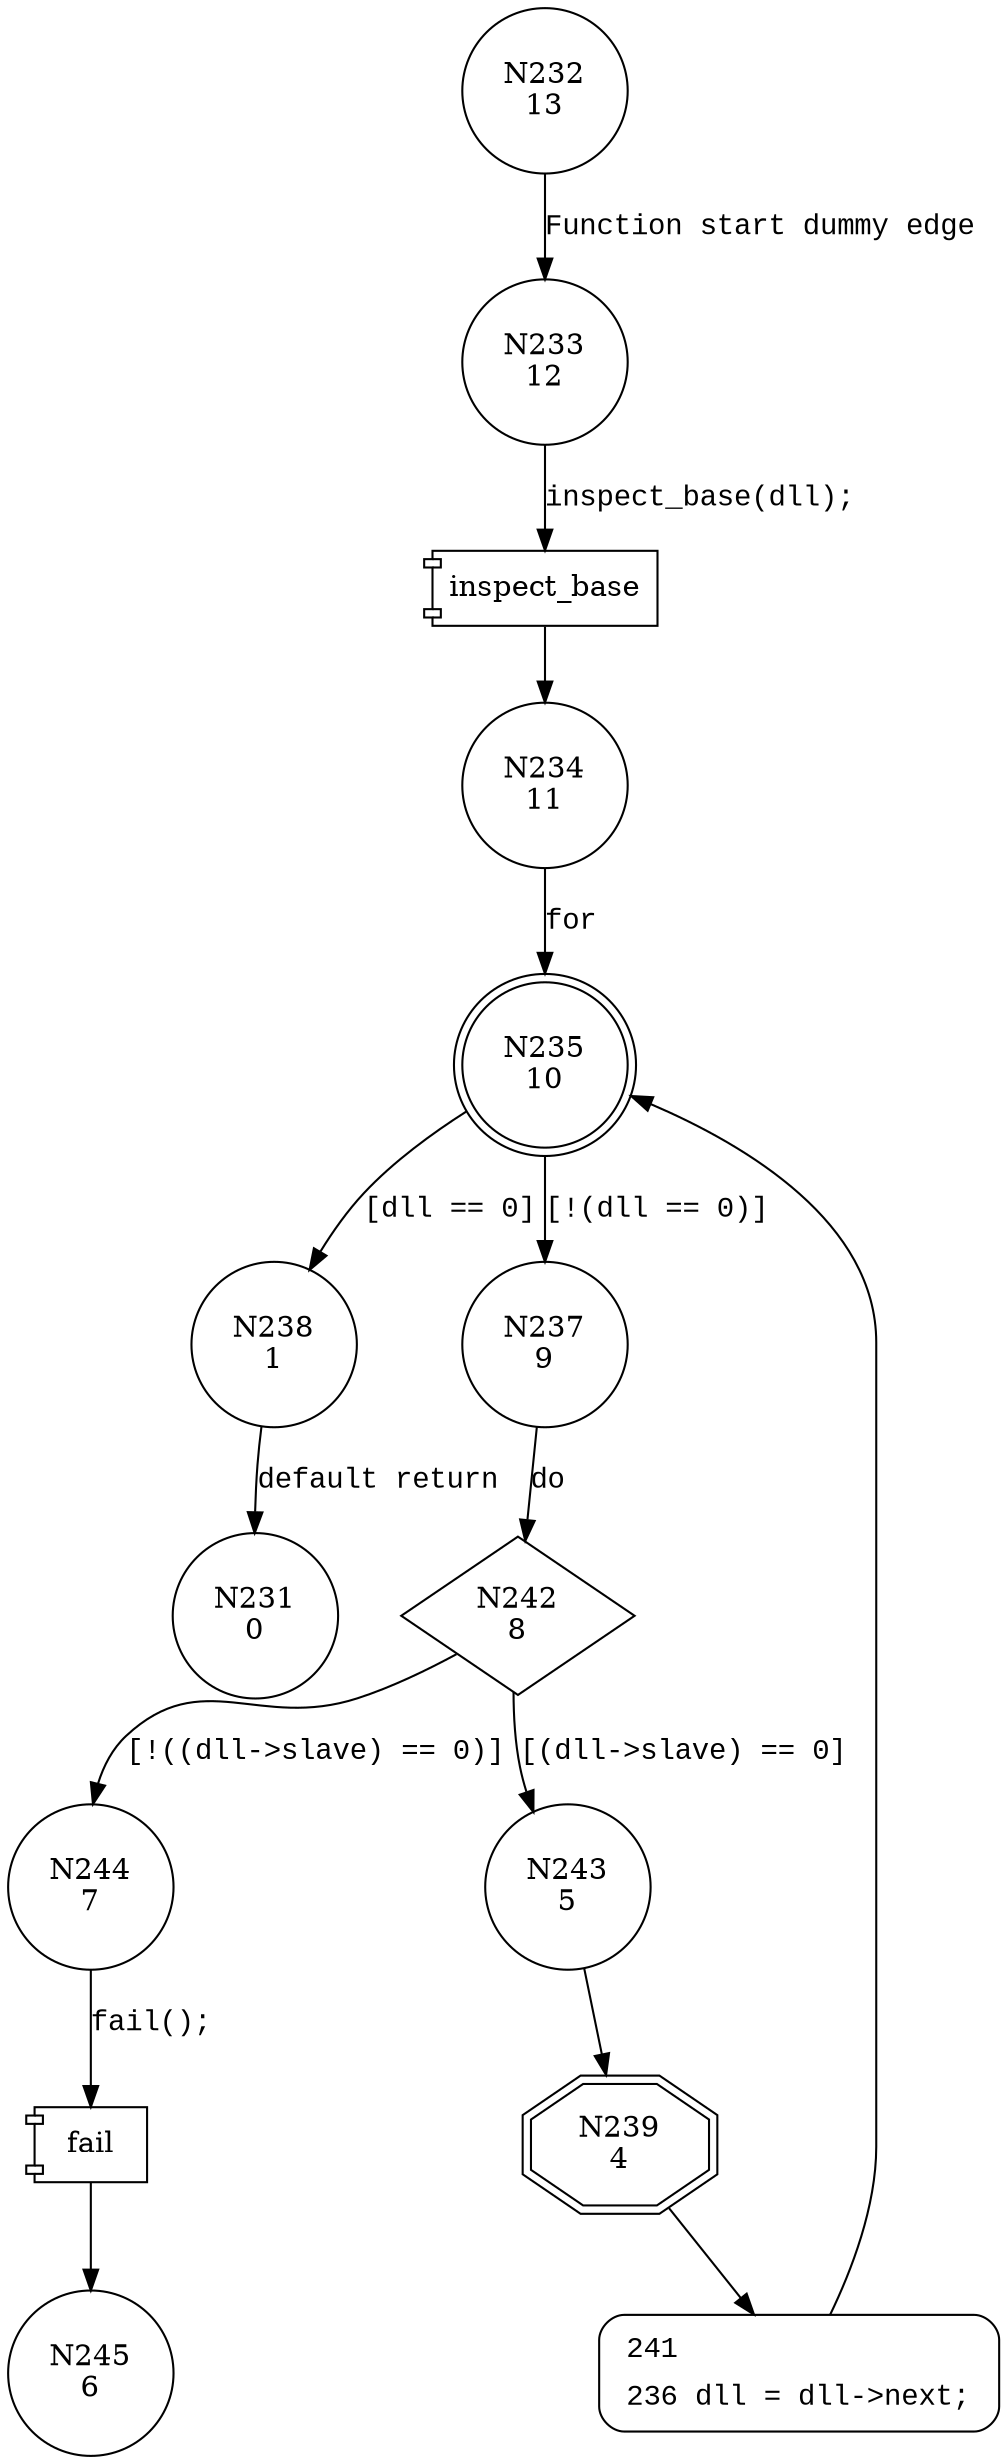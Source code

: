 digraph inspect_init {
232 [shape="circle" label="N232\n13"]
233 [shape="circle" label="N233\n12"]
234 [shape="circle" label="N234\n11"]
235 [shape="doublecircle" label="N235\n10"]
238 [shape="circle" label="N238\n1"]
237 [shape="circle" label="N237\n9"]
242 [shape="diamond" label="N242\n8"]
243 [shape="circle" label="N243\n5"]
244 [shape="circle" label="N244\n7"]
245 [shape="circle" label="N245\n6"]
239 [shape="doubleoctagon" label="N239\n4"]
241 [shape="circle" label="N241\n3"]
231 [shape="circle" label="N231\n0"]
241 [style="filled,bold" penwidth="1" fillcolor="white" fontname="Courier New" shape="Mrecord" label=<<table border="0" cellborder="0" cellpadding="3" bgcolor="white"><tr><td align="right">241</td><td align="left"></td></tr><tr><td align="right">236</td><td align="left">dll = dll-&gt;next;</td></tr></table>>]
241 -> 235[label=""]
232 -> 233 [label="Function start dummy edge" fontname="Courier New"]
100026 [shape="component" label="inspect_base"]
233 -> 100026 [label="inspect_base(dll);" fontname="Courier New"]
100026 -> 234 [label="" fontname="Courier New"]
235 -> 238 [label="[dll == 0]" fontname="Courier New"]
235 -> 237 [label="[!(dll == 0)]" fontname="Courier New"]
242 -> 243 [label="[(dll->slave) == 0]" fontname="Courier New"]
242 -> 244 [label="[!((dll->slave) == 0)]" fontname="Courier New"]
100027 [shape="component" label="fail"]
244 -> 100027 [label="fail();" fontname="Courier New"]
100027 -> 245 [label="" fontname="Courier New"]
239 -> 241 [label="" fontname="Courier New"]
238 -> 231 [label="default return" fontname="Courier New"]
234 -> 235 [label="for" fontname="Courier New"]
237 -> 242 [label="do" fontname="Courier New"]
243 -> 239 [label="" fontname="Courier New"]
}
